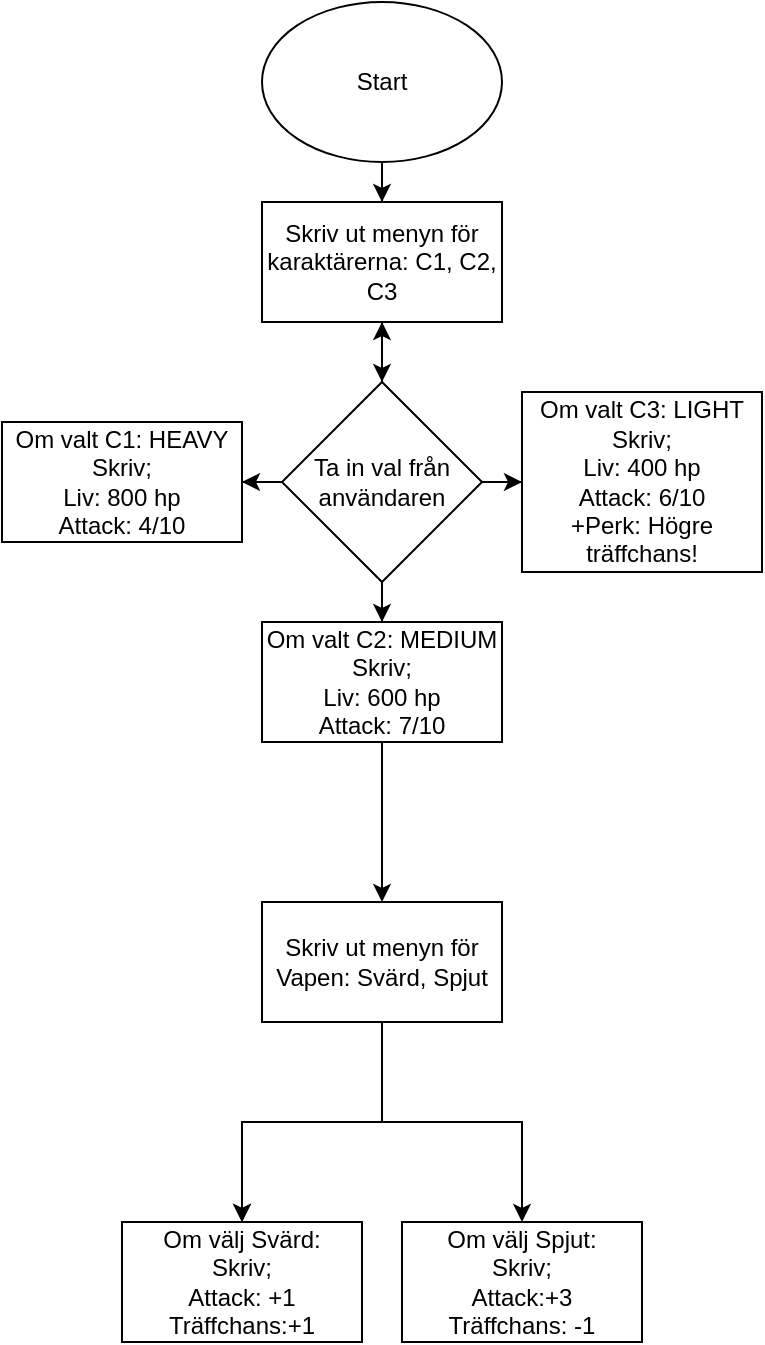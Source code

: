 <mxfile version="22.1.18" type="github">
  <diagram name="Sida-1" id="oGAXZox3ZT5cnkREF7Ml">
    <mxGraphModel dx="1046" dy="488" grid="1" gridSize="10" guides="1" tooltips="1" connect="1" arrows="1" fold="1" page="1" pageScale="1" pageWidth="827" pageHeight="1169" math="0" shadow="0">
      <root>
        <mxCell id="0" />
        <mxCell id="1" parent="0" />
        <mxCell id="EaWj0TjMco-uiDy2oSEa-3" value="" style="edgeStyle=orthogonalEdgeStyle;rounded=0;orthogonalLoop=1;jettySize=auto;html=1;" edge="1" parent="1" source="EaWj0TjMco-uiDy2oSEa-1" target="EaWj0TjMco-uiDy2oSEa-2">
          <mxGeometry relative="1" as="geometry" />
        </mxCell>
        <mxCell id="EaWj0TjMco-uiDy2oSEa-1" value="Start" style="ellipse;whiteSpace=wrap;html=1;" vertex="1" parent="1">
          <mxGeometry x="350" y="30" width="120" height="80" as="geometry" />
        </mxCell>
        <mxCell id="EaWj0TjMco-uiDy2oSEa-5" value="" style="edgeStyle=orthogonalEdgeStyle;rounded=0;orthogonalLoop=1;jettySize=auto;html=1;" edge="1" parent="1" source="EaWj0TjMco-uiDy2oSEa-2" target="EaWj0TjMco-uiDy2oSEa-4">
          <mxGeometry relative="1" as="geometry" />
        </mxCell>
        <mxCell id="EaWj0TjMco-uiDy2oSEa-2" value="Skriv ut menyn för karaktärerna: C1, C2, C3" style="whiteSpace=wrap;html=1;" vertex="1" parent="1">
          <mxGeometry x="350" y="130" width="120" height="60" as="geometry" />
        </mxCell>
        <mxCell id="EaWj0TjMco-uiDy2oSEa-7" value="" style="edgeStyle=orthogonalEdgeStyle;rounded=0;orthogonalLoop=1;jettySize=auto;html=1;" edge="1" parent="1" source="EaWj0TjMco-uiDy2oSEa-4" target="EaWj0TjMco-uiDy2oSEa-6">
          <mxGeometry relative="1" as="geometry" />
        </mxCell>
        <mxCell id="EaWj0TjMco-uiDy2oSEa-8" value="" style="edgeStyle=orthogonalEdgeStyle;rounded=0;orthogonalLoop=1;jettySize=auto;html=1;" edge="1" parent="1" source="EaWj0TjMco-uiDy2oSEa-4" target="EaWj0TjMco-uiDy2oSEa-2">
          <mxGeometry relative="1" as="geometry" />
        </mxCell>
        <mxCell id="EaWj0TjMco-uiDy2oSEa-10" value="" style="edgeStyle=orthogonalEdgeStyle;rounded=0;orthogonalLoop=1;jettySize=auto;html=1;" edge="1" parent="1" source="EaWj0TjMco-uiDy2oSEa-4" target="EaWj0TjMco-uiDy2oSEa-9">
          <mxGeometry relative="1" as="geometry" />
        </mxCell>
        <mxCell id="EaWj0TjMco-uiDy2oSEa-12" value="" style="edgeStyle=orthogonalEdgeStyle;rounded=0;orthogonalLoop=1;jettySize=auto;html=1;" edge="1" parent="1" source="EaWj0TjMco-uiDy2oSEa-4" target="EaWj0TjMco-uiDy2oSEa-11">
          <mxGeometry relative="1" as="geometry" />
        </mxCell>
        <mxCell id="EaWj0TjMco-uiDy2oSEa-4" value="Ta in val från användaren" style="rhombus;whiteSpace=wrap;html=1;" vertex="1" parent="1">
          <mxGeometry x="360" y="220" width="100" height="100" as="geometry" />
        </mxCell>
        <mxCell id="EaWj0TjMco-uiDy2oSEa-6" value="Om valt C1: HEAVY&lt;br&gt;Skriv; &lt;br&gt;Liv: 800 hp&lt;br&gt;Attack: 4/10" style="whiteSpace=wrap;html=1;" vertex="1" parent="1">
          <mxGeometry x="220" y="240" width="120" height="60" as="geometry" />
        </mxCell>
        <mxCell id="EaWj0TjMco-uiDy2oSEa-14" value="" style="edgeStyle=orthogonalEdgeStyle;rounded=0;orthogonalLoop=1;jettySize=auto;html=1;" edge="1" parent="1" source="EaWj0TjMco-uiDy2oSEa-9" target="EaWj0TjMco-uiDy2oSEa-13">
          <mxGeometry relative="1" as="geometry" />
        </mxCell>
        <mxCell id="EaWj0TjMco-uiDy2oSEa-9" value="Om valt C2: MEDIUM&lt;br&gt;Skriv;&lt;br&gt;Liv: 600 hp&lt;br&gt;Attack: 7/10" style="whiteSpace=wrap;html=1;" vertex="1" parent="1">
          <mxGeometry x="350" y="340" width="120" height="60" as="geometry" />
        </mxCell>
        <mxCell id="EaWj0TjMco-uiDy2oSEa-11" value="Om valt C3: LIGHT&lt;br&gt;Skriv;&lt;br&gt;Liv: 400 hp&lt;br&gt;Attack: 6/10&lt;br&gt;+Perk: Högre träffchans!" style="whiteSpace=wrap;html=1;" vertex="1" parent="1">
          <mxGeometry x="480" y="225" width="120" height="90" as="geometry" />
        </mxCell>
        <mxCell id="EaWj0TjMco-uiDy2oSEa-16" value="" style="edgeStyle=orthogonalEdgeStyle;rounded=0;orthogonalLoop=1;jettySize=auto;html=1;" edge="1" parent="1" source="EaWj0TjMco-uiDy2oSEa-13" target="EaWj0TjMco-uiDy2oSEa-15">
          <mxGeometry relative="1" as="geometry" />
        </mxCell>
        <mxCell id="EaWj0TjMco-uiDy2oSEa-17" value="" style="edgeStyle=orthogonalEdgeStyle;rounded=0;orthogonalLoop=1;jettySize=auto;html=1;" edge="1" parent="1" source="EaWj0TjMco-uiDy2oSEa-13" target="EaWj0TjMco-uiDy2oSEa-15">
          <mxGeometry relative="1" as="geometry" />
        </mxCell>
        <mxCell id="EaWj0TjMco-uiDy2oSEa-19" style="edgeStyle=orthogonalEdgeStyle;rounded=0;orthogonalLoop=1;jettySize=auto;html=1;exitX=0.5;exitY=1;exitDx=0;exitDy=0;entryX=0.5;entryY=0;entryDx=0;entryDy=0;" edge="1" parent="1" source="EaWj0TjMco-uiDy2oSEa-13" target="EaWj0TjMco-uiDy2oSEa-18">
          <mxGeometry relative="1" as="geometry" />
        </mxCell>
        <mxCell id="EaWj0TjMco-uiDy2oSEa-13" value="Skriv ut menyn för Vapen: Svärd, Spjut" style="whiteSpace=wrap;html=1;" vertex="1" parent="1">
          <mxGeometry x="350" y="480" width="120" height="60" as="geometry" />
        </mxCell>
        <mxCell id="EaWj0TjMco-uiDy2oSEa-15" value="Om välj Svärd:&lt;br&gt;Skriv;&lt;br&gt;Attack: +1&lt;br&gt;Träffchans:+1" style="whiteSpace=wrap;html=1;" vertex="1" parent="1">
          <mxGeometry x="280" y="640" width="120" height="60" as="geometry" />
        </mxCell>
        <mxCell id="EaWj0TjMco-uiDy2oSEa-18" value="Om välj Spjut:&lt;br&gt;Skriv;&lt;br&gt;Attack:+3&lt;br&gt;Träffchans: -1" style="rounded=0;whiteSpace=wrap;html=1;" vertex="1" parent="1">
          <mxGeometry x="420" y="640" width="120" height="60" as="geometry" />
        </mxCell>
      </root>
    </mxGraphModel>
  </diagram>
</mxfile>
